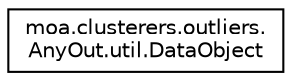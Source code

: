 digraph "Graphical Class Hierarchy"
{
 // LATEX_PDF_SIZE
  edge [fontname="Helvetica",fontsize="10",labelfontname="Helvetica",labelfontsize="10"];
  node [fontname="Helvetica",fontsize="10",shape=record];
  rankdir="LR";
  Node0 [label="moa.clusterers.outliers.\lAnyOut.util.DataObject",height=0.2,width=0.4,color="black", fillcolor="white", style="filled",URL="$classmoa_1_1clusterers_1_1outliers_1_1_any_out_1_1util_1_1_data_object.html",tooltip=" "];
}
